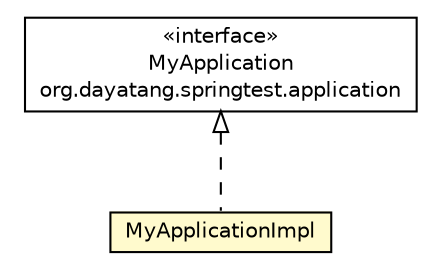 #!/usr/local/bin/dot
#
# Class diagram 
# Generated by UMLGraph version R5_6_6-8-g8d7759 (http://www.umlgraph.org/)
#

digraph G {
	edge [fontname="Helvetica",fontsize=10,labelfontname="Helvetica",labelfontsize=10];
	node [fontname="Helvetica",fontsize=10,shape=plaintext];
	nodesep=0.25;
	ranksep=0.5;
	// org.dayatang.springtest.application.impl.MyApplicationImpl
	c32041 [label=<<table title="org.dayatang.springtest.application.impl.MyApplicationImpl" border="0" cellborder="1" cellspacing="0" cellpadding="2" port="p" bgcolor="lemonChiffon" href="./MyApplicationImpl.html">
		<tr><td><table border="0" cellspacing="0" cellpadding="1">
<tr><td align="center" balign="center"> MyApplicationImpl </td></tr>
		</table></td></tr>
		</table>>, URL="./MyApplicationImpl.html", fontname="Helvetica", fontcolor="black", fontsize=10.0];
	// org.dayatang.springtest.application.MyApplication
	c32042 [label=<<table title="org.dayatang.springtest.application.MyApplication" border="0" cellborder="1" cellspacing="0" cellpadding="2" port="p" href="../MyApplication.html">
		<tr><td><table border="0" cellspacing="0" cellpadding="1">
<tr><td align="center" balign="center"> &#171;interface&#187; </td></tr>
<tr><td align="center" balign="center"> MyApplication </td></tr>
<tr><td align="center" balign="center"> org.dayatang.springtest.application </td></tr>
		</table></td></tr>
		</table>>, URL="../MyApplication.html", fontname="Helvetica", fontcolor="black", fontsize=10.0];
	//org.dayatang.springtest.application.impl.MyApplicationImpl implements org.dayatang.springtest.application.MyApplication
	c32042:p -> c32041:p [dir=back,arrowtail=empty,style=dashed];
}

